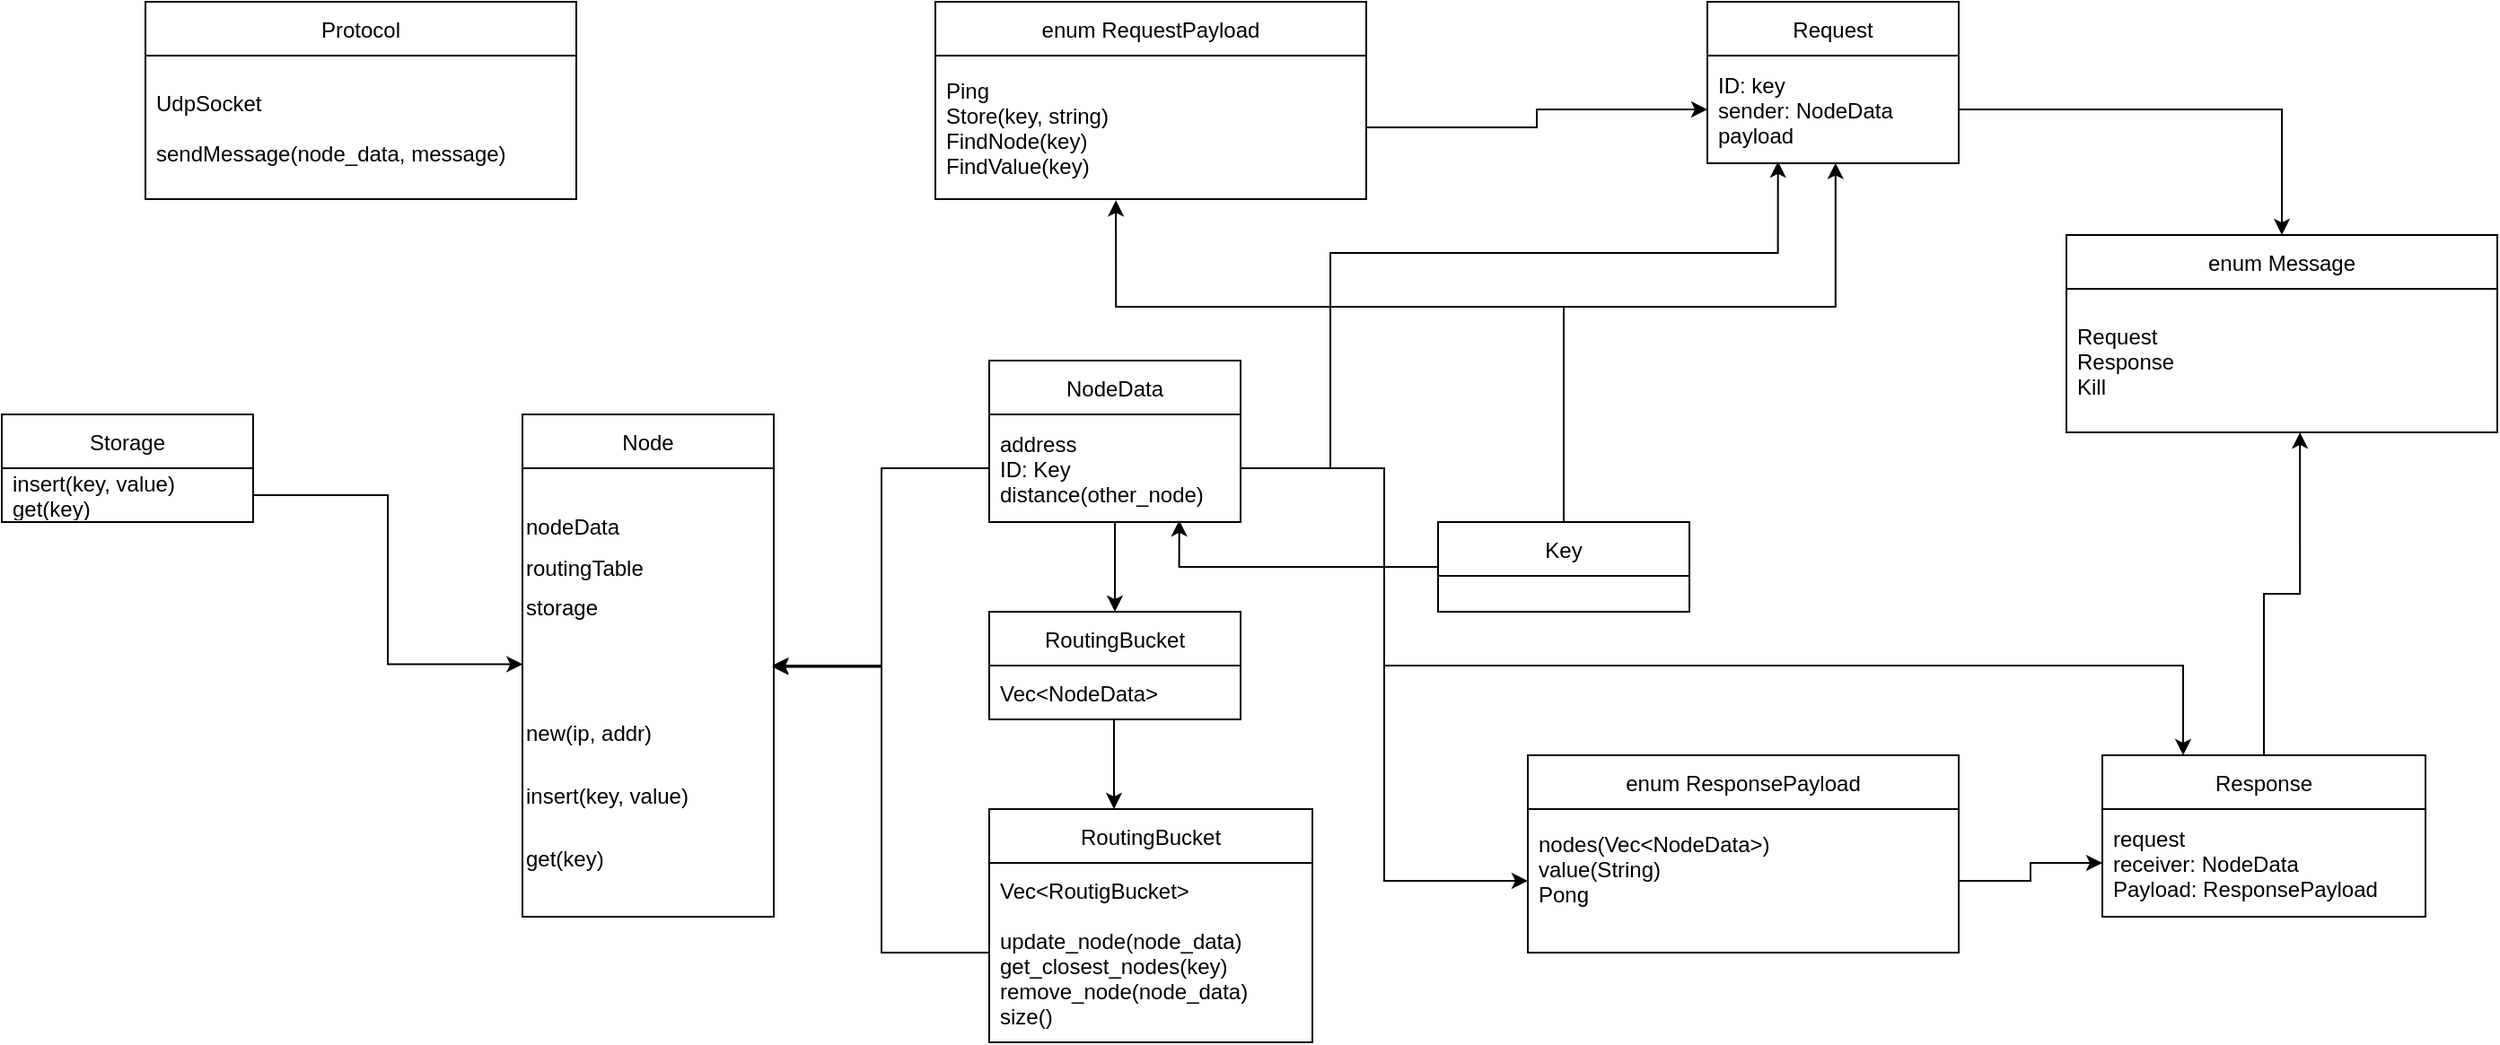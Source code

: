 <mxfile version="20.2.3" type="device"><diagram id="QHmC-Cg733gilgjndi38" name="Page-1"><mxGraphModel dx="1865" dy="1810" grid="1" gridSize="10" guides="1" tooltips="1" connect="1" arrows="1" fold="1" page="1" pageScale="1" pageWidth="827" pageHeight="1169" math="0" shadow="0"><root><mxCell id="0"/><mxCell id="1" parent="0"/><mxCell id="kswor9-9K5NwJ3cLh2V_-1" value="Node" style="swimlane;fontStyle=0;childLayout=stackLayout;horizontal=1;startSize=30;horizontalStack=0;resizeParent=1;resizeParentMax=0;resizeLast=0;collapsible=1;marginBottom=0;" parent="1" vertex="1"><mxGeometry x="190" y="220" width="140" height="280" as="geometry"/></mxCell><mxCell id="kswor9-9K5NwJ3cLh2V_-12" value="&lt;p style=&quot;line-height: 1.9;&quot;&gt;nodeData&lt;br&gt;routingTable&lt;br&gt;storage&lt;/p&gt;&lt;p style=&quot;line-height: 1.9;&quot;&gt;&lt;br&gt;&lt;/p&gt;&lt;p style=&quot;line-height: 1.9;&quot;&gt;new(ip, addr)&lt;/p&gt;&lt;p style=&quot;line-height: 1.9;&quot;&gt;insert(key, value)&lt;/p&gt;&lt;p style=&quot;line-height: 1.9;&quot;&gt;get(key)&lt;/p&gt;" style="text;html=1;align=left;verticalAlign=middle;resizable=0;points=[];autosize=1;strokeColor=none;fillColor=none;" parent="kswor9-9K5NwJ3cLh2V_-1" vertex="1"><mxGeometry y="30" width="140" height="250" as="geometry"/></mxCell><mxCell id="kswor9-9K5NwJ3cLh2V_-5" value="NodeData" style="swimlane;fontStyle=0;childLayout=stackLayout;horizontal=1;startSize=30;horizontalStack=0;resizeParent=1;resizeParentMax=0;resizeLast=0;collapsible=1;marginBottom=0;" parent="1" vertex="1"><mxGeometry x="450" y="190" width="140" height="90" as="geometry"/></mxCell><mxCell id="kswor9-9K5NwJ3cLh2V_-7" value="address&#10;ID: Key&#10;distance(other_node)" style="text;strokeColor=none;fillColor=none;align=left;verticalAlign=middle;spacingLeft=4;spacingRight=4;overflow=hidden;points=[[0,0.5],[1,0.5]];portConstraint=eastwest;rotatable=0;" parent="kswor9-9K5NwJ3cLh2V_-5" vertex="1"><mxGeometry y="30" width="140" height="60" as="geometry"/></mxCell><mxCell id="kswor9-9K5NwJ3cLh2V_-13" value="RoutingBucket" style="swimlane;fontStyle=0;childLayout=stackLayout;horizontal=1;startSize=30;horizontalStack=0;resizeParent=1;resizeParentMax=0;resizeLast=0;collapsible=1;marginBottom=0;" parent="1" vertex="1"><mxGeometry x="450" y="330" width="140" height="60" as="geometry"/></mxCell><mxCell id="kswor9-9K5NwJ3cLh2V_-14" value="Vec&lt;NodeData&gt;" style="text;strokeColor=none;fillColor=none;align=left;verticalAlign=middle;spacingLeft=4;spacingRight=4;overflow=hidden;points=[[0,0.5],[1,0.5]];portConstraint=eastwest;rotatable=0;" parent="kswor9-9K5NwJ3cLh2V_-13" vertex="1"><mxGeometry y="30" width="140" height="30" as="geometry"/></mxCell><mxCell id="kswor9-9K5NwJ3cLh2V_-15" value="" style="endArrow=classic;html=1;rounded=0;entryX=0.5;entryY=0;entryDx=0;entryDy=0;" parent="1" target="kswor9-9K5NwJ3cLh2V_-13" edge="1"><mxGeometry width="50" height="50" relative="1" as="geometry"><mxPoint x="520" y="280" as="sourcePoint"/><mxPoint x="400.0" y="301.2" as="targetPoint"/></mxGeometry></mxCell><mxCell id="kswor9-9K5NwJ3cLh2V_-16" value="RoutingBucket" style="swimlane;fontStyle=0;childLayout=stackLayout;horizontal=1;startSize=30;horizontalStack=0;resizeParent=1;resizeParentMax=0;resizeLast=0;collapsible=1;marginBottom=0;" parent="1" vertex="1"><mxGeometry x="450" y="440" width="180" height="130" as="geometry"/></mxCell><mxCell id="kswor9-9K5NwJ3cLh2V_-17" value="Vec&lt;RoutigBucket&gt;&#10;&#10;update_node(node_data)&#10;get_closest_nodes(key)&#10;remove_node(node_data)&#10;size()" style="text;strokeColor=none;fillColor=none;align=left;verticalAlign=middle;spacingLeft=4;spacingRight=4;overflow=hidden;points=[[0,0.5],[1,0.5]];portConstraint=eastwest;rotatable=0;" parent="kswor9-9K5NwJ3cLh2V_-16" vertex="1"><mxGeometry y="30" width="180" height="100" as="geometry"/></mxCell><mxCell id="kswor9-9K5NwJ3cLh2V_-18" value="" style="endArrow=classic;html=1;rounded=0;entryX=0.5;entryY=0;entryDx=0;entryDy=0;" parent="1" edge="1"><mxGeometry width="50" height="50" relative="1" as="geometry"><mxPoint x="519.5" y="390" as="sourcePoint"/><mxPoint x="519.5" y="440" as="targetPoint"/></mxGeometry></mxCell><mxCell id="kswor9-9K5NwJ3cLh2V_-19" style="edgeStyle=orthogonalEdgeStyle;rounded=0;orthogonalLoop=1;jettySize=auto;html=1;exitX=0;exitY=0.5;exitDx=0;exitDy=0;entryX=0.994;entryY=0.44;entryDx=0;entryDy=0;entryPerimeter=0;" parent="1" source="kswor9-9K5NwJ3cLh2V_-17" target="kswor9-9K5NwJ3cLh2V_-12" edge="1"><mxGeometry relative="1" as="geometry"/></mxCell><mxCell id="kswor9-9K5NwJ3cLh2V_-20" style="edgeStyle=orthogonalEdgeStyle;rounded=0;orthogonalLoop=1;jettySize=auto;html=1;entryX=0.994;entryY=0.443;entryDx=0;entryDy=0;entryPerimeter=0;" parent="1" source="kswor9-9K5NwJ3cLh2V_-7" target="kswor9-9K5NwJ3cLh2V_-12" edge="1"><mxGeometry relative="1" as="geometry"/></mxCell><mxCell id="kswor9-9K5NwJ3cLh2V_-21" value="Storage" style="swimlane;fontStyle=0;childLayout=stackLayout;horizontal=1;startSize=30;horizontalStack=0;resizeParent=1;resizeParentMax=0;resizeLast=0;collapsible=1;marginBottom=0;" parent="1" vertex="1"><mxGeometry x="-100" y="220" width="140" height="60" as="geometry"/></mxCell><mxCell id="kswor9-9K5NwJ3cLh2V_-22" value="insert(key, value)&#10;get(key)" style="text;strokeColor=none;fillColor=none;align=left;verticalAlign=middle;spacingLeft=4;spacingRight=4;overflow=hidden;points=[[0,0.5],[1,0.5]];portConstraint=eastwest;rotatable=0;" parent="kswor9-9K5NwJ3cLh2V_-21" vertex="1"><mxGeometry y="30" width="140" height="30" as="geometry"/></mxCell><mxCell id="kswor9-9K5NwJ3cLh2V_-23" style="edgeStyle=orthogonalEdgeStyle;rounded=0;orthogonalLoop=1;jettySize=auto;html=1;entryX=0.001;entryY=0.437;entryDx=0;entryDy=0;entryPerimeter=0;" parent="1" source="kswor9-9K5NwJ3cLh2V_-22" target="kswor9-9K5NwJ3cLh2V_-12" edge="1"><mxGeometry relative="1" as="geometry"/></mxCell><mxCell id="3Gc99CmA8nOUNVRTzpZe-11" style="edgeStyle=orthogonalEdgeStyle;rounded=0;orthogonalLoop=1;jettySize=auto;html=1;entryX=0.756;entryY=0.983;entryDx=0;entryDy=0;entryPerimeter=0;" edge="1" parent="1" source="kswor9-9K5NwJ3cLh2V_-24" target="kswor9-9K5NwJ3cLh2V_-7"><mxGeometry relative="1" as="geometry"/></mxCell><mxCell id="3Gc99CmA8nOUNVRTzpZe-12" style="edgeStyle=orthogonalEdgeStyle;rounded=0;orthogonalLoop=1;jettySize=auto;html=1;entryX=0.419;entryY=1.008;entryDx=0;entryDy=0;entryPerimeter=0;" edge="1" parent="1" source="kswor9-9K5NwJ3cLh2V_-24" target="3Gc99CmA8nOUNVRTzpZe-2"><mxGeometry relative="1" as="geometry"><Array as="points"><mxPoint x="770" y="160"/><mxPoint x="521" y="160"/></Array></mxGeometry></mxCell><mxCell id="3Gc99CmA8nOUNVRTzpZe-14" style="edgeStyle=orthogonalEdgeStyle;rounded=0;orthogonalLoop=1;jettySize=auto;html=1;entryX=0.51;entryY=0.997;entryDx=0;entryDy=0;entryPerimeter=0;" edge="1" parent="1" source="kswor9-9K5NwJ3cLh2V_-24" target="3Gc99CmA8nOUNVRTzpZe-5"><mxGeometry relative="1" as="geometry"><Array as="points"><mxPoint x="770" y="160"/><mxPoint x="921" y="160"/></Array></mxGeometry></mxCell><mxCell id="kswor9-9K5NwJ3cLh2V_-24" value="Key" style="swimlane;fontStyle=0;childLayout=stackLayout;horizontal=1;startSize=30;horizontalStack=0;resizeParent=1;resizeParentMax=0;resizeLast=0;collapsible=1;marginBottom=0;" parent="1" vertex="1"><mxGeometry x="700" y="280" width="140" height="50" as="geometry"/></mxCell><mxCell id="kswor9-9K5NwJ3cLh2V_-27" value="Protocol" style="swimlane;fontStyle=0;childLayout=stackLayout;horizontal=1;startSize=30;horizontalStack=0;resizeParent=1;resizeParentMax=0;resizeLast=0;collapsible=1;marginBottom=0;" parent="1" vertex="1"><mxGeometry x="-20" y="-10" width="240" height="110" as="geometry"/></mxCell><mxCell id="kswor9-9K5NwJ3cLh2V_-28" value="UdpSocket&#10;&#10;sendMessage(node_data, message)" style="text;strokeColor=none;fillColor=none;align=left;verticalAlign=middle;spacingLeft=4;spacingRight=4;overflow=hidden;points=[[0,0.5],[1,0.5]];portConstraint=eastwest;rotatable=0;" parent="kswor9-9K5NwJ3cLh2V_-27" vertex="1"><mxGeometry y="30" width="240" height="80" as="geometry"/></mxCell><mxCell id="3Gc99CmA8nOUNVRTzpZe-1" value="enum RequestPayload" style="swimlane;fontStyle=0;childLayout=stackLayout;horizontal=1;startSize=30;horizontalStack=0;resizeParent=1;resizeParentMax=0;resizeLast=0;collapsible=1;marginBottom=0;" vertex="1" parent="1"><mxGeometry x="420" y="-10" width="240" height="110" as="geometry"/></mxCell><mxCell id="3Gc99CmA8nOUNVRTzpZe-2" value="Ping&#10;Store(key, string)&#10;FindNode(key)&#10;FindValue(key)" style="text;strokeColor=none;fillColor=none;align=left;verticalAlign=middle;spacingLeft=4;spacingRight=4;overflow=hidden;points=[[0,0.5],[1,0.5]];portConstraint=eastwest;rotatable=0;" vertex="1" parent="3Gc99CmA8nOUNVRTzpZe-1"><mxGeometry y="30" width="240" height="80" as="geometry"/></mxCell><mxCell id="3Gc99CmA8nOUNVRTzpZe-4" value="Request" style="swimlane;fontStyle=0;childLayout=stackLayout;horizontal=1;startSize=30;horizontalStack=0;resizeParent=1;resizeParentMax=0;resizeLast=0;collapsible=1;marginBottom=0;" vertex="1" parent="1"><mxGeometry x="850" y="-10" width="140" height="90" as="geometry"/></mxCell><mxCell id="3Gc99CmA8nOUNVRTzpZe-5" value="ID: key&#10;sender: NodeData&#10;payload" style="text;strokeColor=none;fillColor=none;align=left;verticalAlign=middle;spacingLeft=4;spacingRight=4;overflow=hidden;points=[[0,0.5],[1,0.5]];portConstraint=eastwest;rotatable=0;" vertex="1" parent="3Gc99CmA8nOUNVRTzpZe-4"><mxGeometry y="30" width="140" height="60" as="geometry"/></mxCell><mxCell id="3Gc99CmA8nOUNVRTzpZe-15" style="edgeStyle=orthogonalEdgeStyle;rounded=0;orthogonalLoop=1;jettySize=auto;html=1;entryX=0;entryY=0.5;entryDx=0;entryDy=0;" edge="1" parent="1" source="3Gc99CmA8nOUNVRTzpZe-2" target="3Gc99CmA8nOUNVRTzpZe-5"><mxGeometry relative="1" as="geometry"/></mxCell><mxCell id="3Gc99CmA8nOUNVRTzpZe-16" value="enum ResponsePayload" style="swimlane;fontStyle=0;childLayout=stackLayout;horizontal=1;startSize=30;horizontalStack=0;resizeParent=1;resizeParentMax=0;resizeLast=0;collapsible=1;marginBottom=0;" vertex="1" parent="1"><mxGeometry x="750" y="410" width="240" height="110" as="geometry"/></mxCell><mxCell id="3Gc99CmA8nOUNVRTzpZe-17" value="nodes(Vec&lt;NodeData&gt;)&#10;value(String)&#10;Pong&#10;" style="text;strokeColor=none;fillColor=none;align=left;verticalAlign=middle;spacingLeft=4;spacingRight=4;overflow=hidden;points=[[0,0.5],[1,0.5]];portConstraint=eastwest;rotatable=0;" vertex="1" parent="3Gc99CmA8nOUNVRTzpZe-16"><mxGeometry y="30" width="240" height="80" as="geometry"/></mxCell><mxCell id="3Gc99CmA8nOUNVRTzpZe-26" style="edgeStyle=orthogonalEdgeStyle;rounded=0;orthogonalLoop=1;jettySize=auto;html=1;entryX=0.542;entryY=1;entryDx=0;entryDy=0;entryPerimeter=0;" edge="1" parent="1" source="3Gc99CmA8nOUNVRTzpZe-18" target="3Gc99CmA8nOUNVRTzpZe-25"><mxGeometry relative="1" as="geometry"/></mxCell><mxCell id="3Gc99CmA8nOUNVRTzpZe-18" value="Response" style="swimlane;fontStyle=0;childLayout=stackLayout;horizontal=1;startSize=30;horizontalStack=0;resizeParent=1;resizeParentMax=0;resizeLast=0;collapsible=1;marginBottom=0;" vertex="1" parent="1"><mxGeometry x="1070" y="410" width="180" height="90" as="geometry"/></mxCell><mxCell id="3Gc99CmA8nOUNVRTzpZe-19" value="request&#10;receiver: NodeData&#10;Payload: ResponsePayload" style="text;strokeColor=none;fillColor=none;align=left;verticalAlign=middle;spacingLeft=4;spacingRight=4;overflow=hidden;points=[[0,0.5],[1,0.5]];portConstraint=eastwest;rotatable=0;" vertex="1" parent="3Gc99CmA8nOUNVRTzpZe-18"><mxGeometry y="30" width="180" height="60" as="geometry"/></mxCell><mxCell id="3Gc99CmA8nOUNVRTzpZe-20" style="edgeStyle=orthogonalEdgeStyle;rounded=0;orthogonalLoop=1;jettySize=auto;html=1;entryX=0.281;entryY=0.983;entryDx=0;entryDy=0;entryPerimeter=0;" edge="1" parent="1" source="kswor9-9K5NwJ3cLh2V_-7" target="3Gc99CmA8nOUNVRTzpZe-5"><mxGeometry relative="1" as="geometry"><Array as="points"><mxPoint x="640" y="250"/><mxPoint x="640" y="130"/><mxPoint x="889" y="130"/></Array></mxGeometry></mxCell><mxCell id="3Gc99CmA8nOUNVRTzpZe-21" style="edgeStyle=orthogonalEdgeStyle;rounded=0;orthogonalLoop=1;jettySize=auto;html=1;entryX=0;entryY=0.5;entryDx=0;entryDy=0;" edge="1" parent="1" source="kswor9-9K5NwJ3cLh2V_-7" target="3Gc99CmA8nOUNVRTzpZe-17"><mxGeometry relative="1" as="geometry"><Array as="points"><mxPoint x="670" y="250"/><mxPoint x="670" y="480"/></Array></mxGeometry></mxCell><mxCell id="3Gc99CmA8nOUNVRTzpZe-22" style="edgeStyle=orthogonalEdgeStyle;rounded=0;orthogonalLoop=1;jettySize=auto;html=1;entryX=0;entryY=0.5;entryDx=0;entryDy=0;" edge="1" parent="1" source="3Gc99CmA8nOUNVRTzpZe-17" target="3Gc99CmA8nOUNVRTzpZe-19"><mxGeometry relative="1" as="geometry"/></mxCell><mxCell id="3Gc99CmA8nOUNVRTzpZe-23" style="edgeStyle=orthogonalEdgeStyle;rounded=0;orthogonalLoop=1;jettySize=auto;html=1;entryX=0.25;entryY=0;entryDx=0;entryDy=0;" edge="1" parent="1" source="kswor9-9K5NwJ3cLh2V_-7" target="3Gc99CmA8nOUNVRTzpZe-18"><mxGeometry relative="1" as="geometry"><Array as="points"><mxPoint x="670" y="250"/><mxPoint x="670" y="360"/><mxPoint x="1115" y="360"/></Array></mxGeometry></mxCell><mxCell id="3Gc99CmA8nOUNVRTzpZe-24" value="enum Message" style="swimlane;fontStyle=0;childLayout=stackLayout;horizontal=1;startSize=30;horizontalStack=0;resizeParent=1;resizeParentMax=0;resizeLast=0;collapsible=1;marginBottom=0;" vertex="1" parent="1"><mxGeometry x="1050" y="120" width="240" height="110" as="geometry"/></mxCell><mxCell id="3Gc99CmA8nOUNVRTzpZe-25" value="Request&#10;Response&#10;Kill" style="text;strokeColor=none;fillColor=none;align=left;verticalAlign=middle;spacingLeft=4;spacingRight=4;overflow=hidden;points=[[0,0.5],[1,0.5]];portConstraint=eastwest;rotatable=0;" vertex="1" parent="3Gc99CmA8nOUNVRTzpZe-24"><mxGeometry y="30" width="240" height="80" as="geometry"/></mxCell><mxCell id="3Gc99CmA8nOUNVRTzpZe-27" style="edgeStyle=orthogonalEdgeStyle;rounded=0;orthogonalLoop=1;jettySize=auto;html=1;" edge="1" parent="1" source="3Gc99CmA8nOUNVRTzpZe-5" target="3Gc99CmA8nOUNVRTzpZe-24"><mxGeometry relative="1" as="geometry"/></mxCell></root></mxGraphModel></diagram></mxfile>